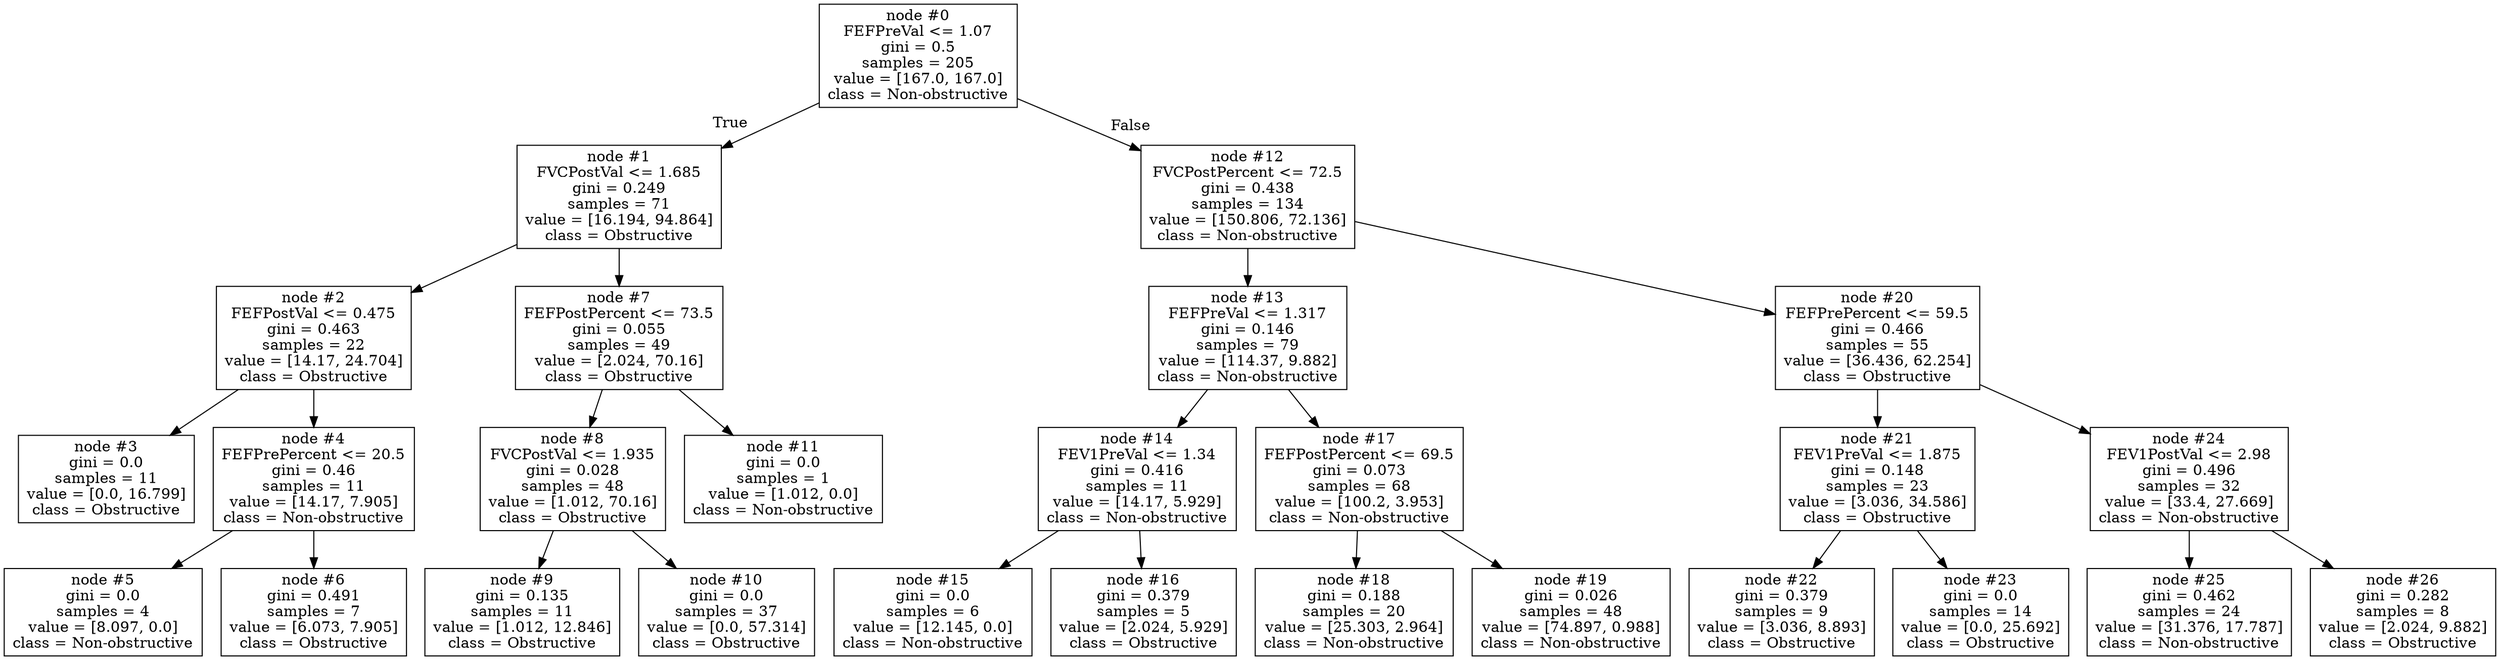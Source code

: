 digraph Tree {
node [shape=box] ;
0 [label="node #0\nFEFPreVal <= 1.07\ngini = 0.5\nsamples = 205\nvalue = [167.0, 167.0]\nclass = Non-obstructive"] ;
1 [label="node #1\nFVCPostVal <= 1.685\ngini = 0.249\nsamples = 71\nvalue = [16.194, 94.864]\nclass = Obstructive"] ;
0 -> 1 [labeldistance=2.5, labelangle=45, headlabel="True"] ;
2 [label="node #2\nFEFPostVal <= 0.475\ngini = 0.463\nsamples = 22\nvalue = [14.17, 24.704]\nclass = Obstructive"] ;
1 -> 2 ;
3 [label="node #3\ngini = 0.0\nsamples = 11\nvalue = [0.0, 16.799]\nclass = Obstructive"] ;
2 -> 3 ;
4 [label="node #4\nFEFPrePercent <= 20.5\ngini = 0.46\nsamples = 11\nvalue = [14.17, 7.905]\nclass = Non-obstructive"] ;
2 -> 4 ;
5 [label="node #5\ngini = 0.0\nsamples = 4\nvalue = [8.097, 0.0]\nclass = Non-obstructive"] ;
4 -> 5 ;
6 [label="node #6\ngini = 0.491\nsamples = 7\nvalue = [6.073, 7.905]\nclass = Obstructive"] ;
4 -> 6 ;
7 [label="node #7\nFEFPostPercent <= 73.5\ngini = 0.055\nsamples = 49\nvalue = [2.024, 70.16]\nclass = Obstructive"] ;
1 -> 7 ;
8 [label="node #8\nFVCPostVal <= 1.935\ngini = 0.028\nsamples = 48\nvalue = [1.012, 70.16]\nclass = Obstructive"] ;
7 -> 8 ;
9 [label="node #9\ngini = 0.135\nsamples = 11\nvalue = [1.012, 12.846]\nclass = Obstructive"] ;
8 -> 9 ;
10 [label="node #10\ngini = 0.0\nsamples = 37\nvalue = [0.0, 57.314]\nclass = Obstructive"] ;
8 -> 10 ;
11 [label="node #11\ngini = 0.0\nsamples = 1\nvalue = [1.012, 0.0]\nclass = Non-obstructive"] ;
7 -> 11 ;
12 [label="node #12\nFVCPostPercent <= 72.5\ngini = 0.438\nsamples = 134\nvalue = [150.806, 72.136]\nclass = Non-obstructive"] ;
0 -> 12 [labeldistance=2.5, labelangle=-45, headlabel="False"] ;
13 [label="node #13\nFEFPreVal <= 1.317\ngini = 0.146\nsamples = 79\nvalue = [114.37, 9.882]\nclass = Non-obstructive"] ;
12 -> 13 ;
14 [label="node #14\nFEV1PreVal <= 1.34\ngini = 0.416\nsamples = 11\nvalue = [14.17, 5.929]\nclass = Non-obstructive"] ;
13 -> 14 ;
15 [label="node #15\ngini = 0.0\nsamples = 6\nvalue = [12.145, 0.0]\nclass = Non-obstructive"] ;
14 -> 15 ;
16 [label="node #16\ngini = 0.379\nsamples = 5\nvalue = [2.024, 5.929]\nclass = Obstructive"] ;
14 -> 16 ;
17 [label="node #17\nFEFPostPercent <= 69.5\ngini = 0.073\nsamples = 68\nvalue = [100.2, 3.953]\nclass = Non-obstructive"] ;
13 -> 17 ;
18 [label="node #18\ngini = 0.188\nsamples = 20\nvalue = [25.303, 2.964]\nclass = Non-obstructive"] ;
17 -> 18 ;
19 [label="node #19\ngini = 0.026\nsamples = 48\nvalue = [74.897, 0.988]\nclass = Non-obstructive"] ;
17 -> 19 ;
20 [label="node #20\nFEFPrePercent <= 59.5\ngini = 0.466\nsamples = 55\nvalue = [36.436, 62.254]\nclass = Obstructive"] ;
12 -> 20 ;
21 [label="node #21\nFEV1PreVal <= 1.875\ngini = 0.148\nsamples = 23\nvalue = [3.036, 34.586]\nclass = Obstructive"] ;
20 -> 21 ;
22 [label="node #22\ngini = 0.379\nsamples = 9\nvalue = [3.036, 8.893]\nclass = Obstructive"] ;
21 -> 22 ;
23 [label="node #23\ngini = 0.0\nsamples = 14\nvalue = [0.0, 25.692]\nclass = Obstructive"] ;
21 -> 23 ;
24 [label="node #24\nFEV1PostVal <= 2.98\ngini = 0.496\nsamples = 32\nvalue = [33.4, 27.669]\nclass = Non-obstructive"] ;
20 -> 24 ;
25 [label="node #25\ngini = 0.462\nsamples = 24\nvalue = [31.376, 17.787]\nclass = Non-obstructive"] ;
24 -> 25 ;
26 [label="node #26\ngini = 0.282\nsamples = 8\nvalue = [2.024, 9.882]\nclass = Obstructive"] ;
24 -> 26 ;
}